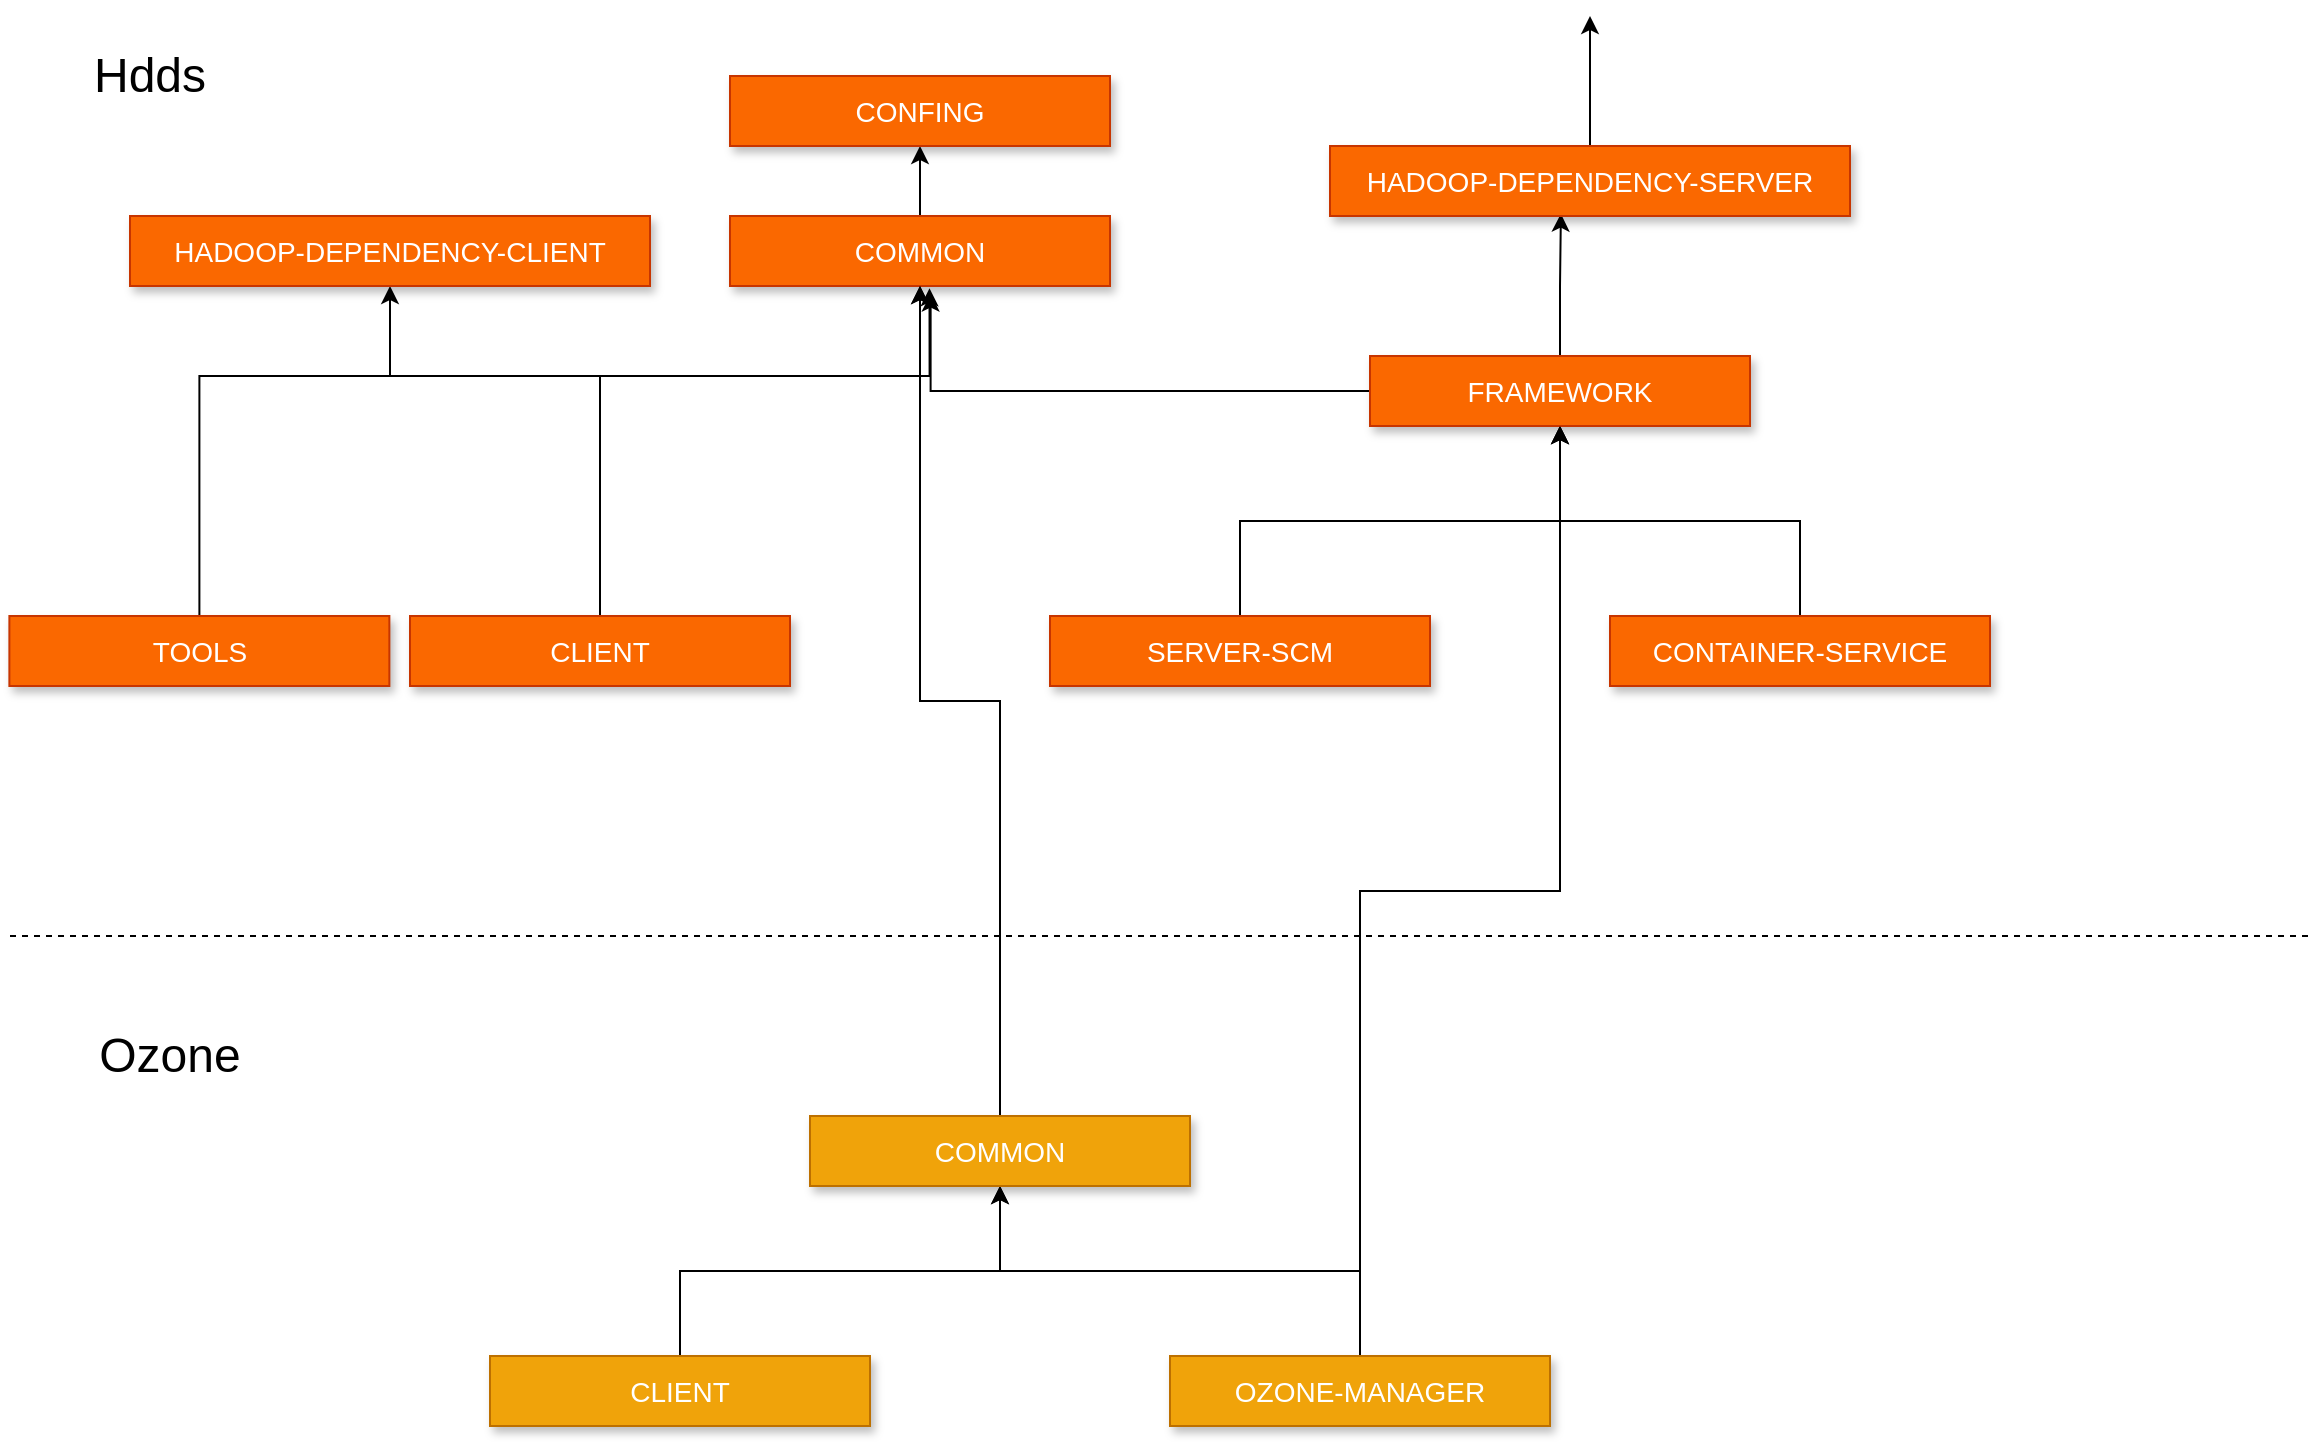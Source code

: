 <mxfile version="13.5.1" type="device" pages="2"><diagram id="tjF81xbemCPbfeAYriAT" name="Page-1"><mxGraphModel dx="1882" dy="891" grid="1" gridSize="10" guides="1" tooltips="1" connect="1" arrows="1" fold="1" page="1" pageScale="1" pageWidth="1169" pageHeight="827" math="0" shadow="0"><root><mxCell id="0"/><mxCell id="1" parent="0"/><mxCell id="rkW5HjMfXrubbvMDAyhA-2" value="" style="endArrow=none;dashed=1;html=1;" parent="1" edge="1"><mxGeometry width="50" height="50" relative="1" as="geometry"><mxPoint y="480" as="sourcePoint"/><mxPoint x="1150" y="480" as="targetPoint"/></mxGeometry></mxCell><mxCell id="rkW5HjMfXrubbvMDAyhA-3" value="Ozone" style="text;html=1;strokeColor=none;fillColor=none;align=center;verticalAlign=middle;whiteSpace=wrap;rounded=0;fontSize=24;" parent="1" vertex="1"><mxGeometry x="60" y="530" width="40" height="20" as="geometry"/></mxCell><mxCell id="rkW5HjMfXrubbvMDAyhA-4" value="Hdds" style="text;html=1;strokeColor=none;fillColor=none;align=center;verticalAlign=middle;whiteSpace=wrap;rounded=0;fontSize=24;" parent="1" vertex="1"><mxGeometry x="50" y="40" width="40" height="20" as="geometry"/></mxCell><mxCell id="RlgPe31iazo3EfyTXwK--42" style="edgeStyle=orthogonalEdgeStyle;rounded=0;orthogonalLoop=1;jettySize=auto;html=1;entryX=0.5;entryY=1;entryDx=0;entryDy=0;" parent="1" source="RlgPe31iazo3EfyTXwK--1" target="RlgPe31iazo3EfyTXwK--40" edge="1"><mxGeometry relative="1" as="geometry"/></mxCell><mxCell id="RlgPe31iazo3EfyTXwK--1" value="CLIENT" style="rounded=0;whiteSpace=wrap;html=1;shadow=1;fillColor=#f0a30a;strokeColor=#BD7000;fontColor=#ffffff;fontSize=14;" parent="1" vertex="1"><mxGeometry x="240" y="690" width="190" height="35" as="geometry"/></mxCell><mxCell id="RlgPe31iazo3EfyTXwK--19" style="edgeStyle=orthogonalEdgeStyle;rounded=0;orthogonalLoop=1;jettySize=auto;html=1;entryX=0.525;entryY=1.031;entryDx=0;entryDy=0;entryPerimeter=0;" parent="1" source="RlgPe31iazo3EfyTXwK--16" target="RlgPe31iazo3EfyTXwK--18" edge="1"><mxGeometry relative="1" as="geometry"><Array as="points"><mxPoint x="295" y="200"/><mxPoint x="460" y="200"/></Array></mxGeometry></mxCell><mxCell id="RlgPe31iazo3EfyTXwK--34" style="edgeStyle=orthogonalEdgeStyle;rounded=0;orthogonalLoop=1;jettySize=auto;html=1;" parent="1" source="RlgPe31iazo3EfyTXwK--16" target="RlgPe31iazo3EfyTXwK--33" edge="1"><mxGeometry relative="1" as="geometry"><Array as="points"><mxPoint x="295" y="200"/><mxPoint x="190" y="200"/></Array></mxGeometry></mxCell><mxCell id="RlgPe31iazo3EfyTXwK--16" value="CLIENT" style="rounded=0;whiteSpace=wrap;html=1;shadow=1;fillColor=#fa6800;strokeColor=#C73500;fontColor=#ffffff;fontSize=14;" parent="1" vertex="1"><mxGeometry x="200" y="320" width="190" height="35" as="geometry"/></mxCell><mxCell id="RlgPe31iazo3EfyTXwK--22" style="edgeStyle=orthogonalEdgeStyle;rounded=0;orthogonalLoop=1;jettySize=auto;html=1;" parent="1" source="RlgPe31iazo3EfyTXwK--17" target="RlgPe31iazo3EfyTXwK--21" edge="1"><mxGeometry relative="1" as="geometry"/></mxCell><mxCell id="RlgPe31iazo3EfyTXwK--17" value="SERVER-SCM" style="rounded=0;whiteSpace=wrap;html=1;shadow=1;fillColor=#fa6800;strokeColor=#C73500;fontColor=#ffffff;fontSize=14;" parent="1" vertex="1"><mxGeometry x="520" y="320" width="190" height="35" as="geometry"/></mxCell><mxCell id="RlgPe31iazo3EfyTXwK--26" style="edgeStyle=orthogonalEdgeStyle;rounded=0;orthogonalLoop=1;jettySize=auto;html=1;entryX=0.5;entryY=1;entryDx=0;entryDy=0;" parent="1" source="RlgPe31iazo3EfyTXwK--18" target="RlgPe31iazo3EfyTXwK--25" edge="1"><mxGeometry relative="1" as="geometry"/></mxCell><mxCell id="RlgPe31iazo3EfyTXwK--18" value="COMMON" style="rounded=0;whiteSpace=wrap;html=1;shadow=1;fillColor=#fa6800;strokeColor=#C73500;fontColor=#ffffff;fontSize=14;" parent="1" vertex="1"><mxGeometry x="360" y="120" width="190" height="35" as="geometry"/></mxCell><mxCell id="RlgPe31iazo3EfyTXwK--23" style="edgeStyle=orthogonalEdgeStyle;rounded=0;orthogonalLoop=1;jettySize=auto;html=1;entryX=0.5;entryY=1;entryDx=0;entryDy=0;" parent="1" source="RlgPe31iazo3EfyTXwK--20" target="RlgPe31iazo3EfyTXwK--21" edge="1"><mxGeometry relative="1" as="geometry"/></mxCell><mxCell id="RlgPe31iazo3EfyTXwK--20" value="CONTAINER-SERVICE" style="rounded=0;whiteSpace=wrap;html=1;shadow=1;fillColor=#fa6800;strokeColor=#C73500;fontColor=#ffffff;fontSize=14;" parent="1" vertex="1"><mxGeometry x="800" y="320" width="190" height="35" as="geometry"/></mxCell><mxCell id="RlgPe31iazo3EfyTXwK--24" style="edgeStyle=orthogonalEdgeStyle;rounded=0;orthogonalLoop=1;jettySize=auto;html=1;entryX=0.528;entryY=1.109;entryDx=0;entryDy=0;entryPerimeter=0;" parent="1" source="RlgPe31iazo3EfyTXwK--21" target="RlgPe31iazo3EfyTXwK--18" edge="1"><mxGeometry relative="1" as="geometry"><Array as="points"><mxPoint x="460" y="208"/></Array></mxGeometry></mxCell><mxCell id="RlgPe31iazo3EfyTXwK--31" style="edgeStyle=orthogonalEdgeStyle;rounded=0;orthogonalLoop=1;jettySize=auto;html=1;entryX=0.444;entryY=0.967;entryDx=0;entryDy=0;entryPerimeter=0;" parent="1" source="RlgPe31iazo3EfyTXwK--21" target="RlgPe31iazo3EfyTXwK--27" edge="1"><mxGeometry relative="1" as="geometry"/></mxCell><mxCell id="RlgPe31iazo3EfyTXwK--21" value="FRAMEWORK" style="rounded=0;whiteSpace=wrap;html=1;shadow=1;fillColor=#fa6800;strokeColor=#C73500;fontColor=#ffffff;fontSize=14;" parent="1" vertex="1"><mxGeometry x="680" y="190" width="190" height="35" as="geometry"/></mxCell><mxCell id="RlgPe31iazo3EfyTXwK--25" value="CONFING" style="rounded=0;whiteSpace=wrap;html=1;shadow=1;fillColor=#fa6800;strokeColor=#C73500;fontColor=#ffffff;fontSize=14;" parent="1" vertex="1"><mxGeometry x="360" y="50" width="190" height="35" as="geometry"/></mxCell><mxCell id="RlgPe31iazo3EfyTXwK--32" style="edgeStyle=orthogonalEdgeStyle;rounded=0;orthogonalLoop=1;jettySize=auto;html=1;" parent="1" source="RlgPe31iazo3EfyTXwK--27" edge="1"><mxGeometry relative="1" as="geometry"><mxPoint x="790" y="20" as="targetPoint"/></mxGeometry></mxCell><mxCell id="RlgPe31iazo3EfyTXwK--27" value="HADOOP-DEPENDENCY-SERVER" style="rounded=0;whiteSpace=wrap;html=1;shadow=1;fillColor=#fa6800;strokeColor=#C73500;fontColor=#ffffff;fontSize=14;" parent="1" vertex="1"><mxGeometry x="660" y="85" width="260" height="35" as="geometry"/></mxCell><mxCell id="RlgPe31iazo3EfyTXwK--33" value="HADOOP-DEPENDENCY-CLIENT" style="rounded=0;whiteSpace=wrap;html=1;shadow=1;fillColor=#fa6800;strokeColor=#C73500;fontColor=#ffffff;fontSize=14;" parent="1" vertex="1"><mxGeometry x="60" y="120" width="260" height="35" as="geometry"/></mxCell><mxCell id="RlgPe31iazo3EfyTXwK--36" style="edgeStyle=orthogonalEdgeStyle;rounded=0;orthogonalLoop=1;jettySize=auto;html=1;entryX=0.5;entryY=1;entryDx=0;entryDy=0;" parent="1" source="RlgPe31iazo3EfyTXwK--35" target="RlgPe31iazo3EfyTXwK--18" edge="1"><mxGeometry relative="1" as="geometry"><Array as="points"><mxPoint x="95" y="200"/><mxPoint x="455" y="200"/></Array></mxGeometry></mxCell><mxCell id="RlgPe31iazo3EfyTXwK--35" value="TOOLS" style="rounded=0;whiteSpace=wrap;html=1;shadow=1;fillColor=#fa6800;strokeColor=#C73500;fontColor=#ffffff;fontSize=14;" parent="1" vertex="1"><mxGeometry x="-0.31" y="320" width="190" height="35" as="geometry"/></mxCell><mxCell id="RlgPe31iazo3EfyTXwK--38" style="edgeStyle=orthogonalEdgeStyle;rounded=0;orthogonalLoop=1;jettySize=auto;html=1;entryX=0.5;entryY=1;entryDx=0;entryDy=0;" parent="1" source="RlgPe31iazo3EfyTXwK--37" target="RlgPe31iazo3EfyTXwK--21" edge="1"><mxGeometry relative="1" as="geometry"/></mxCell><mxCell id="RlgPe31iazo3EfyTXwK--43" style="edgeStyle=orthogonalEdgeStyle;rounded=0;orthogonalLoop=1;jettySize=auto;html=1;entryX=0.5;entryY=1;entryDx=0;entryDy=0;" parent="1" source="RlgPe31iazo3EfyTXwK--37" target="RlgPe31iazo3EfyTXwK--40" edge="1"><mxGeometry relative="1" as="geometry"/></mxCell><mxCell id="RlgPe31iazo3EfyTXwK--37" value="OZONE-MANAGER" style="rounded=0;whiteSpace=wrap;html=1;shadow=1;fillColor=#f0a30a;strokeColor=#BD7000;fontColor=#ffffff;fontSize=14;" parent="1" vertex="1"><mxGeometry x="580" y="690" width="190" height="35" as="geometry"/></mxCell><mxCell id="RlgPe31iazo3EfyTXwK--41" style="edgeStyle=orthogonalEdgeStyle;rounded=0;orthogonalLoop=1;jettySize=auto;html=1;" parent="1" source="RlgPe31iazo3EfyTXwK--40" target="RlgPe31iazo3EfyTXwK--18" edge="1"><mxGeometry relative="1" as="geometry"/></mxCell><mxCell id="RlgPe31iazo3EfyTXwK--40" value="COMMON" style="rounded=0;whiteSpace=wrap;html=1;shadow=1;fillColor=#f0a30a;strokeColor=#BD7000;fontColor=#ffffff;fontSize=14;" parent="1" vertex="1"><mxGeometry x="400" y="570" width="190" height="35" as="geometry"/></mxCell></root></mxGraphModel></diagram><diagram name="Copy of Page-1" id="gLCU7W_JhAvZKySLZQZ0"><mxGraphModel dx="1882" dy="891" grid="0" gridSize="10" guides="1" tooltips="1" connect="1" arrows="1" fold="1" page="1" pageScale="1" pageWidth="1169" pageHeight="827" math="0" shadow="0"><root><mxCell id="lOeNqlY0e-Je51HH4TMu-0"/><mxCell id="lOeNqlY0e-Je51HH4TMu-1" parent="lOeNqlY0e-Je51HH4TMu-0"/><mxCell id="lOeNqlY0e-Je51HH4TMu-2" value="" style="endArrow=none;dashed=1;html=1;" parent="lOeNqlY0e-Je51HH4TMu-1" edge="1"><mxGeometry width="50" height="50" relative="1" as="geometry"><mxPoint y="480" as="sourcePoint"/><mxPoint x="1150" y="480" as="targetPoint"/></mxGeometry></mxCell><mxCell id="lOeNqlY0e-Je51HH4TMu-34" style="edgeStyle=orthogonalEdgeStyle;rounded=0;orthogonalLoop=1;jettySize=auto;html=1;" parent="lOeNqlY0e-Je51HH4TMu-1" source="lOeNqlY0e-Je51HH4TMu-30" target="lOeNqlY0e-Je51HH4TMu-33" edge="1"><mxGeometry relative="1" as="geometry"/></mxCell><mxCell id="lOeNqlY0e-Je51HH4TMu-30" value="OZONEFS-HADOOP2" style="rounded=0;whiteSpace=wrap;html=1;shadow=1;fillColor=#f0a30a;strokeColor=#BD7000;fontColor=#ffffff;fontSize=14;" parent="lOeNqlY0e-Je51HH4TMu-1" vertex="1"><mxGeometry x="110" y="230" width="190" height="35" as="geometry"/></mxCell><mxCell id="lOeNqlY0e-Je51HH4TMu-35" style="edgeStyle=orthogonalEdgeStyle;rounded=0;orthogonalLoop=1;jettySize=auto;html=1;entryX=0.5;entryY=1;entryDx=0;entryDy=0;" parent="lOeNqlY0e-Je51HH4TMu-1" source="lOeNqlY0e-Je51HH4TMu-31" target="lOeNqlY0e-Je51HH4TMu-33" edge="1"><mxGeometry relative="1" as="geometry"/></mxCell><mxCell id="lOeNqlY0e-Je51HH4TMu-31" value="OZONEFS-HADOOP3" style="rounded=0;whiteSpace=wrap;html=1;shadow=1;fillColor=#f0a30a;strokeColor=#BD7000;fontColor=#ffffff;fontSize=14;" parent="lOeNqlY0e-Je51HH4TMu-1" vertex="1"><mxGeometry x="400" y="230" width="190" height="35" as="geometry"/></mxCell><mxCell id="lOeNqlY0e-Je51HH4TMu-32" value="OZONEFS-COMMON" style="rounded=0;whiteSpace=wrap;html=1;shadow=1;fillColor=#f0a30a;strokeColor=#BD7000;fontColor=#ffffff;fontSize=14;" parent="lOeNqlY0e-Je51HH4TMu-1" vertex="1"><mxGeometry x="270" y="30" width="190" height="35" as="geometry"/></mxCell><mxCell id="lOeNqlY0e-Je51HH4TMu-36" style="edgeStyle=orthogonalEdgeStyle;rounded=0;orthogonalLoop=1;jettySize=auto;html=1;entryX=0.5;entryY=1.143;entryDx=0;entryDy=0;entryPerimeter=0;" parent="lOeNqlY0e-Je51HH4TMu-1" source="lOeNqlY0e-Je51HH4TMu-33" target="lOeNqlY0e-Je51HH4TMu-32" edge="1"><mxGeometry relative="1" as="geometry"/></mxCell><mxCell id="lOeNqlY0e-Je51HH4TMu-33" value="OZONEFS-SHADE" style="rounded=0;whiteSpace=wrap;html=1;shadow=1;fillColor=#f0a30a;strokeColor=#BD7000;fontColor=#ffffff;fontSize=14;" parent="lOeNqlY0e-Je51HH4TMu-1" vertex="1"><mxGeometry x="270" y="120" width="190" height="35" as="geometry"/></mxCell><mxCell id="lOeNqlY0e-Je51HH4TMu-38" style="edgeStyle=orthogonalEdgeStyle;rounded=0;orthogonalLoop=1;jettySize=auto;html=1;" parent="lOeNqlY0e-Je51HH4TMu-1" source="lOeNqlY0e-Je51HH4TMu-37" target="lOeNqlY0e-Je51HH4TMu-32" edge="1"><mxGeometry relative="1" as="geometry"><Array as="points"><mxPoint x="735" y="100"/><mxPoint x="365" y="100"/></Array></mxGeometry></mxCell><mxCell id="lOeNqlY0e-Je51HH4TMu-37" value="OZONEFS" style="rounded=0;whiteSpace=wrap;html=1;shadow=1;fillColor=#f0a30a;strokeColor=#BD7000;fontColor=#ffffff;fontSize=14;" parent="lOeNqlY0e-Je51HH4TMu-1" vertex="1"><mxGeometry x="640" y="230" width="190" height="35" as="geometry"/></mxCell></root></mxGraphModel></diagram></mxfile>